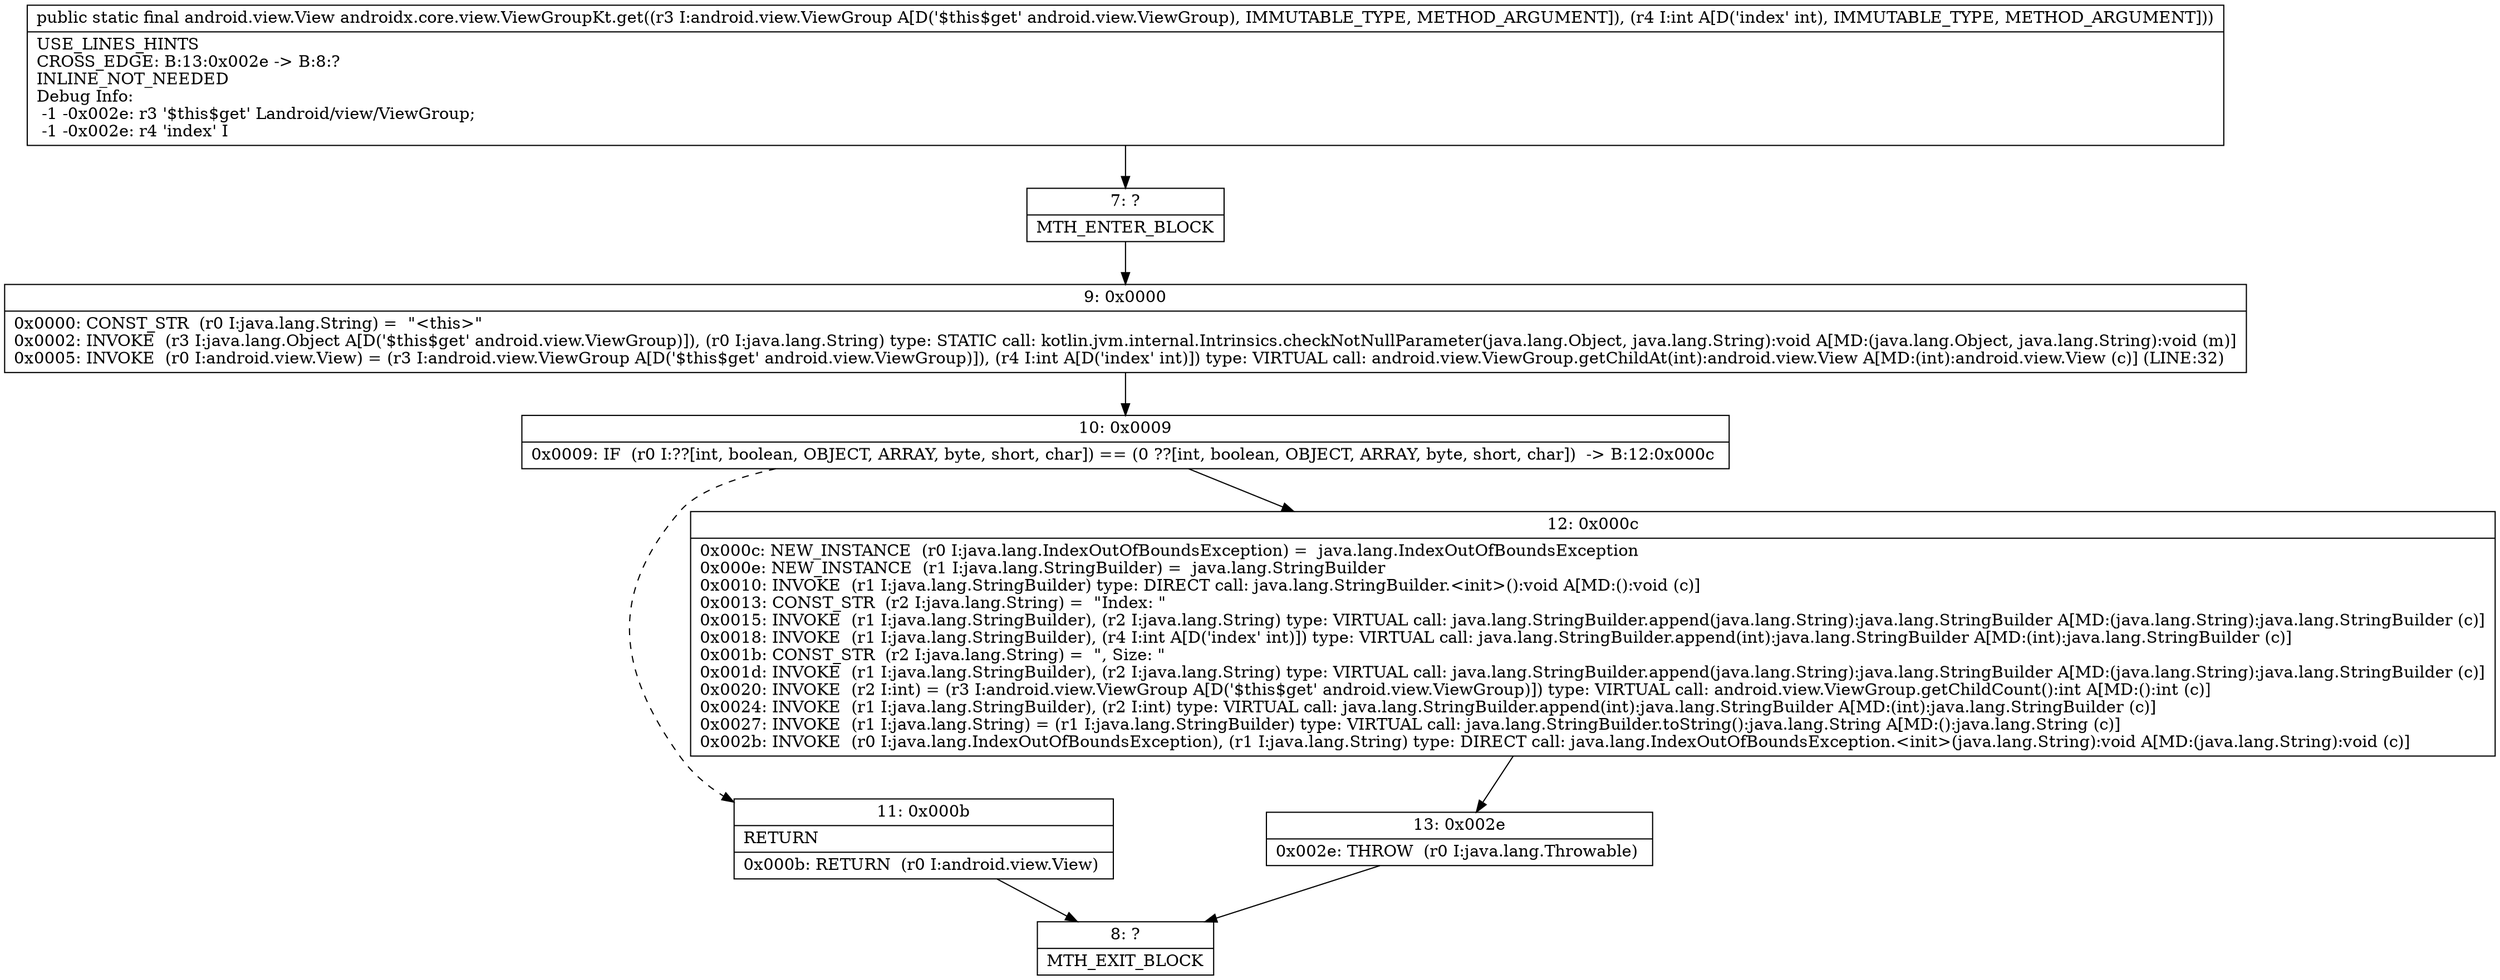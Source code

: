 digraph "CFG forandroidx.core.view.ViewGroupKt.get(Landroid\/view\/ViewGroup;I)Landroid\/view\/View;" {
Node_7 [shape=record,label="{7\:\ ?|MTH_ENTER_BLOCK\l}"];
Node_9 [shape=record,label="{9\:\ 0x0000|0x0000: CONST_STR  (r0 I:java.lang.String) =  \"\<this\>\" \l0x0002: INVOKE  (r3 I:java.lang.Object A[D('$this$get' android.view.ViewGroup)]), (r0 I:java.lang.String) type: STATIC call: kotlin.jvm.internal.Intrinsics.checkNotNullParameter(java.lang.Object, java.lang.String):void A[MD:(java.lang.Object, java.lang.String):void (m)]\l0x0005: INVOKE  (r0 I:android.view.View) = (r3 I:android.view.ViewGroup A[D('$this$get' android.view.ViewGroup)]), (r4 I:int A[D('index' int)]) type: VIRTUAL call: android.view.ViewGroup.getChildAt(int):android.view.View A[MD:(int):android.view.View (c)] (LINE:32)\l}"];
Node_10 [shape=record,label="{10\:\ 0x0009|0x0009: IF  (r0 I:??[int, boolean, OBJECT, ARRAY, byte, short, char]) == (0 ??[int, boolean, OBJECT, ARRAY, byte, short, char])  \-\> B:12:0x000c \l}"];
Node_11 [shape=record,label="{11\:\ 0x000b|RETURN\l|0x000b: RETURN  (r0 I:android.view.View) \l}"];
Node_8 [shape=record,label="{8\:\ ?|MTH_EXIT_BLOCK\l}"];
Node_12 [shape=record,label="{12\:\ 0x000c|0x000c: NEW_INSTANCE  (r0 I:java.lang.IndexOutOfBoundsException) =  java.lang.IndexOutOfBoundsException \l0x000e: NEW_INSTANCE  (r1 I:java.lang.StringBuilder) =  java.lang.StringBuilder \l0x0010: INVOKE  (r1 I:java.lang.StringBuilder) type: DIRECT call: java.lang.StringBuilder.\<init\>():void A[MD:():void (c)]\l0x0013: CONST_STR  (r2 I:java.lang.String) =  \"Index: \" \l0x0015: INVOKE  (r1 I:java.lang.StringBuilder), (r2 I:java.lang.String) type: VIRTUAL call: java.lang.StringBuilder.append(java.lang.String):java.lang.StringBuilder A[MD:(java.lang.String):java.lang.StringBuilder (c)]\l0x0018: INVOKE  (r1 I:java.lang.StringBuilder), (r4 I:int A[D('index' int)]) type: VIRTUAL call: java.lang.StringBuilder.append(int):java.lang.StringBuilder A[MD:(int):java.lang.StringBuilder (c)]\l0x001b: CONST_STR  (r2 I:java.lang.String) =  \", Size: \" \l0x001d: INVOKE  (r1 I:java.lang.StringBuilder), (r2 I:java.lang.String) type: VIRTUAL call: java.lang.StringBuilder.append(java.lang.String):java.lang.StringBuilder A[MD:(java.lang.String):java.lang.StringBuilder (c)]\l0x0020: INVOKE  (r2 I:int) = (r3 I:android.view.ViewGroup A[D('$this$get' android.view.ViewGroup)]) type: VIRTUAL call: android.view.ViewGroup.getChildCount():int A[MD:():int (c)]\l0x0024: INVOKE  (r1 I:java.lang.StringBuilder), (r2 I:int) type: VIRTUAL call: java.lang.StringBuilder.append(int):java.lang.StringBuilder A[MD:(int):java.lang.StringBuilder (c)]\l0x0027: INVOKE  (r1 I:java.lang.String) = (r1 I:java.lang.StringBuilder) type: VIRTUAL call: java.lang.StringBuilder.toString():java.lang.String A[MD:():java.lang.String (c)]\l0x002b: INVOKE  (r0 I:java.lang.IndexOutOfBoundsException), (r1 I:java.lang.String) type: DIRECT call: java.lang.IndexOutOfBoundsException.\<init\>(java.lang.String):void A[MD:(java.lang.String):void (c)]\l}"];
Node_13 [shape=record,label="{13\:\ 0x002e|0x002e: THROW  (r0 I:java.lang.Throwable) \l}"];
MethodNode[shape=record,label="{public static final android.view.View androidx.core.view.ViewGroupKt.get((r3 I:android.view.ViewGroup A[D('$this$get' android.view.ViewGroup), IMMUTABLE_TYPE, METHOD_ARGUMENT]), (r4 I:int A[D('index' int), IMMUTABLE_TYPE, METHOD_ARGUMENT]))  | USE_LINES_HINTS\lCROSS_EDGE: B:13:0x002e \-\> B:8:?\lINLINE_NOT_NEEDED\lDebug Info:\l  \-1 \-0x002e: r3 '$this$get' Landroid\/view\/ViewGroup;\l  \-1 \-0x002e: r4 'index' I\l}"];
MethodNode -> Node_7;Node_7 -> Node_9;
Node_9 -> Node_10;
Node_10 -> Node_11[style=dashed];
Node_10 -> Node_12;
Node_11 -> Node_8;
Node_12 -> Node_13;
Node_13 -> Node_8;
}

